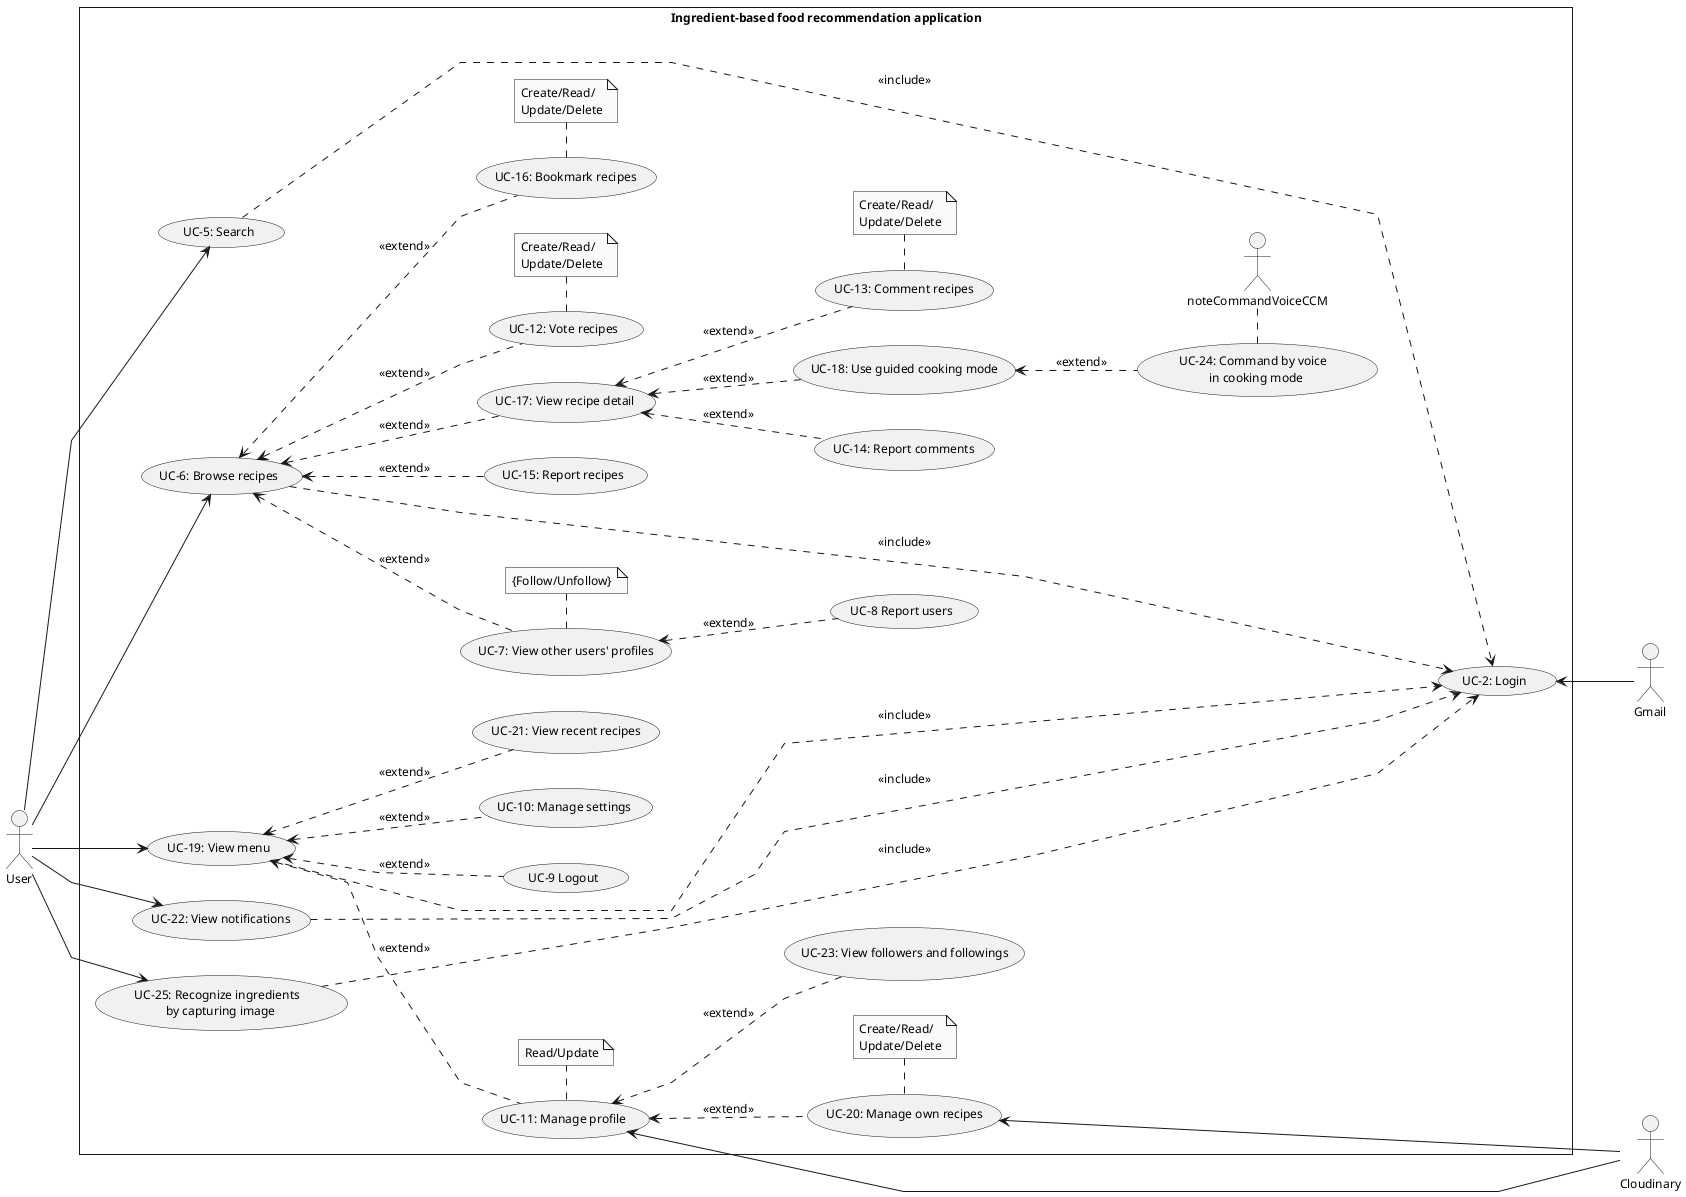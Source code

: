 @startuml UserUsecase
skinparam style strictuml
skinparam monochrome true
skinparam linetype polyline
skinparam defaultFontSize 12
left to right direction
actor "User" as user
actor "Gmail" as gmail
actor "Cloudinary" as cl

rectangle Ingredient-based<U+0020>food<U+0020>recommendation<U+0020>application {
    usecase "UC-2: Login" as ucLogin
    usecase "UC-8 Report users" as ucReportUser
    usecase "UC-9 Logout" as ucLogout
    usecase "UC-10: Manage settings" as ucManageSetting
    usecase "UC-11: Manage profile" as ucManageProfile

    usecase "UC-5: Search" as ucSearch
    usecase "UC-6: Browse recipes" as ucBrowseRecipes
    usecase "UC-12: Vote recipes" as ucVoteRecipe
    usecase "UC-13: Comment recipes" as ucCmtRecipe
    usecase "UC-14: Report comments" as ucReportComment
    usecase "UC-15: Report recipes" as ucReportRecipe
    usecase "UC-16: Bookmark recipes" as ucBookmarkRecipe
    usecase "UC-17: View recipe detail" as ucViewRecipeDetail
    usecase "UC-18: Use guided cooking mode" as ucGuidedCCM
    usecase "UC-7: View other users' profiles" as ucViewUSProfile

    usecase "UC-19: View menu" as ucViewMenu
    usecase "UC-20: Manage own recipes" as ucManageRecipe
    usecase "UC-21: View recent recipes" as ucViewRecentRecipes

    usecase "UC-22: View notifications" as ucViewNotif
    usecase "UC-23: View followers and followings" as ucViewFollow

    note "Create/Read/\nUpdate/Delete" as noteManageRecipe
    note "Read/Update" as noteManageProfile
    note "Create/Read/\nUpdate/Delete" as noteVoteRecipe
    note "Create/Read/\nUpdate/Delete" as noteCmtRecipe
    note "Create/Read/\nUpdate/Delete" as noteBookmarkRecipe
    note "{Follow/Unfollow}" as noteViewUSProfile

    user --> ucSearch

    user --> ucBrowseRecipes
        ucBrowseRecipes <.. ucVoteRecipe : <<extend>>
            ucVoteRecipe . noteVoteRecipe
        ucBrowseRecipes <.. ucReportRecipe : <<extend>>
        ucBrowseRecipes <.. ucViewRecipeDetail : <<extend>>
            ucViewRecipeDetail <.. ucCmtRecipe : <<extend>>
                ucCmtRecipe . noteCmtRecipe
            ucViewRecipeDetail <.. ucReportComment : <<extend>>
            ucViewRecipeDetail <.. ucGuidedCCM : <<extend>>
        ucBrowseRecipes <.. ucBookmarkRecipe : <<extend>>
            ucBookmarkRecipe . noteBookmarkRecipe
        ucBrowseRecipes <.. ucViewUSProfile : <<extend>>
            ucViewUSProfile . noteViewUSProfile
            ucViewUSProfile <.. ucReportUser : <<extend>>

    user --> ucViewMenu
        ucViewMenu <.. ucManageProfile : <<extend>>
            ucManageProfile . noteManageProfile
            ucManageProfile <.. ucManageRecipe : <<extend>>
            ucManageProfile <.. ucViewFollow : <<extend>>
                ucManageRecipe . noteManageRecipe
        ucViewMenu <.. ucManageSetting : <<extend>>
        ucViewMenu <.. ucViewRecentRecipes : <<extend>>
        ucViewMenu <.. ucLogout : <<extend>>

    user --> ucViewNotif
    
    gmail -up-> ucLogin
    cl --up--> ucManageProfile
    cl --up--> ucManageRecipe

    ucSearch .....> ucLogin : <<include>>
    ucBrowseRecipes .....> ucLogin : <<include>>
    ucViewMenu .....> ucLogin : <<include>>
    ucViewNotif .....>ucLogin : <<include>>


    usecase "UC-24: Command by voice \n in cooking mode" as ucCommandVoiceCCM
    usecase "UC-25: Recognize ingredients \n by capturing image" as ucRecognizeIngre


    user --> ucRecognizeIngre
    ucGuidedCCM <.. ucCommandVoiceCCM : <<extend>>
        ucCommandVoiceCCM . noteCommandVoiceCCM

    ucRecognizeIngre .....> ucLogin : <<include>>

}

@enduml
